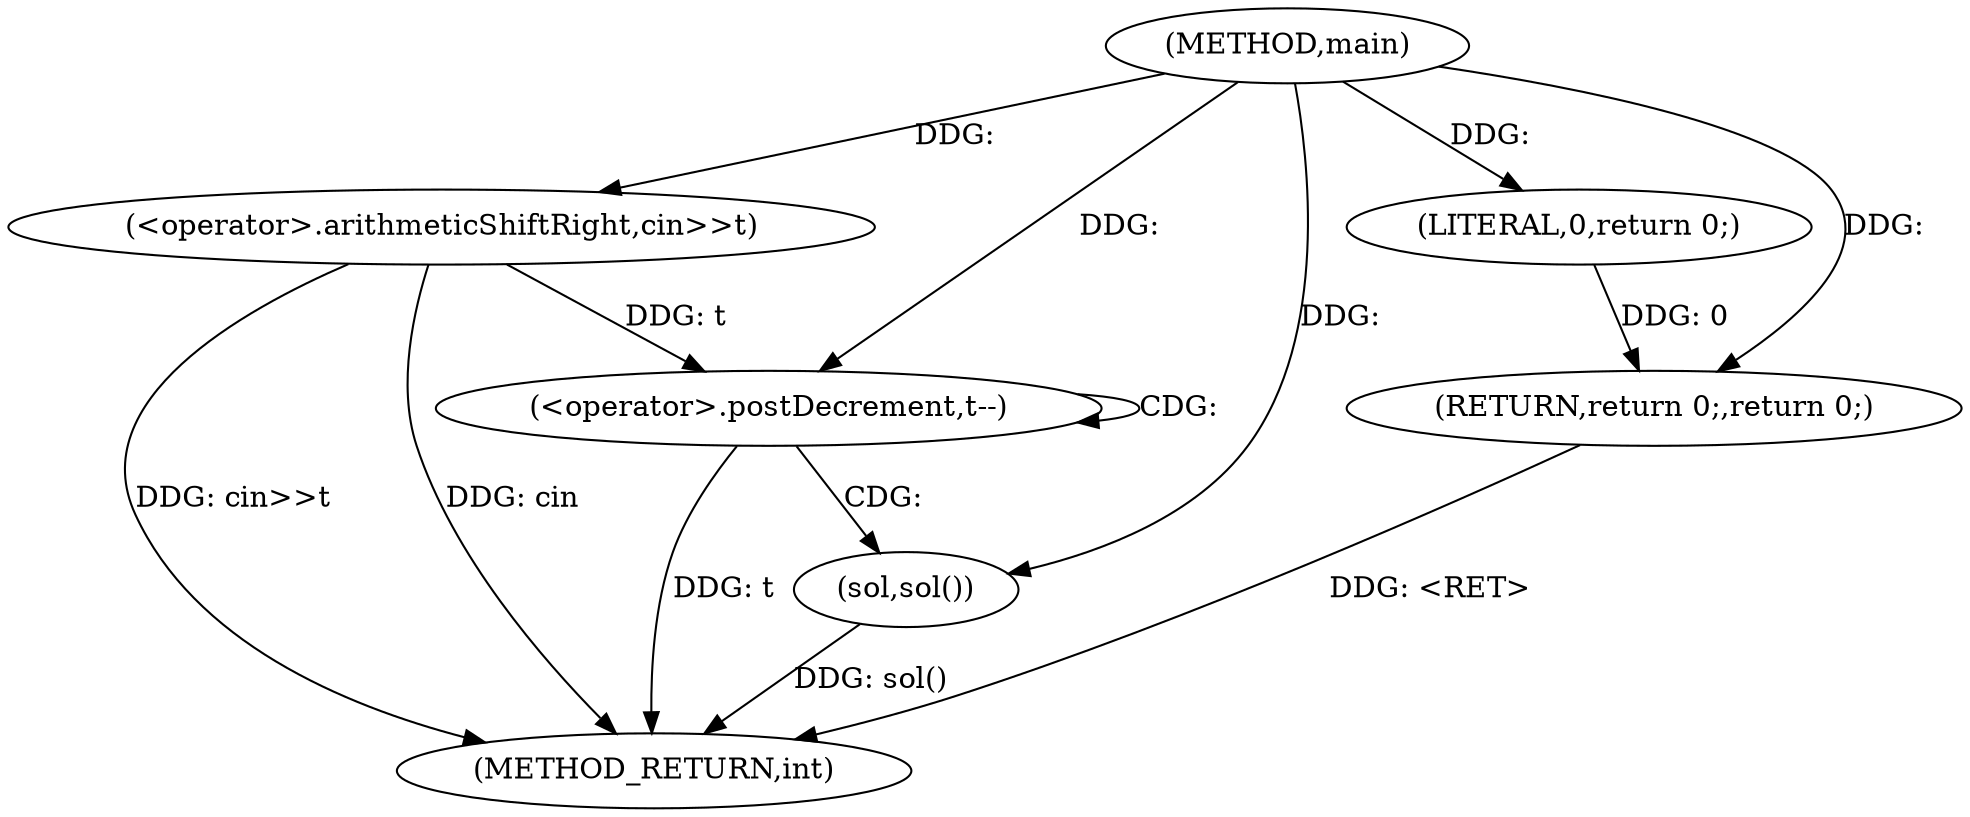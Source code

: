 digraph "main" {  
"1000232" [label = "(METHOD,main)" ]
"1000244" [label = "(METHOD_RETURN,int)" ]
"1000235" [label = "(<operator>.arithmeticShiftRight,cin>>t)" ]
"1000242" [label = "(RETURN,return 0;,return 0;)" ]
"1000239" [label = "(<operator>.postDecrement,t--)" ]
"1000241" [label = "(sol,sol())" ]
"1000243" [label = "(LITERAL,0,return 0;)" ]
  "1000235" -> "1000244"  [ label = "DDG: cin>>t"] 
  "1000239" -> "1000244"  [ label = "DDG: t"] 
  "1000241" -> "1000244"  [ label = "DDG: sol()"] 
  "1000242" -> "1000244"  [ label = "DDG: <RET>"] 
  "1000235" -> "1000244"  [ label = "DDG: cin"] 
  "1000243" -> "1000242"  [ label = "DDG: 0"] 
  "1000232" -> "1000242"  [ label = "DDG: "] 
  "1000232" -> "1000235"  [ label = "DDG: "] 
  "1000232" -> "1000241"  [ label = "DDG: "] 
  "1000232" -> "1000243"  [ label = "DDG: "] 
  "1000235" -> "1000239"  [ label = "DDG: t"] 
  "1000232" -> "1000239"  [ label = "DDG: "] 
  "1000239" -> "1000239"  [ label = "CDG: "] 
  "1000239" -> "1000241"  [ label = "CDG: "] 
}
